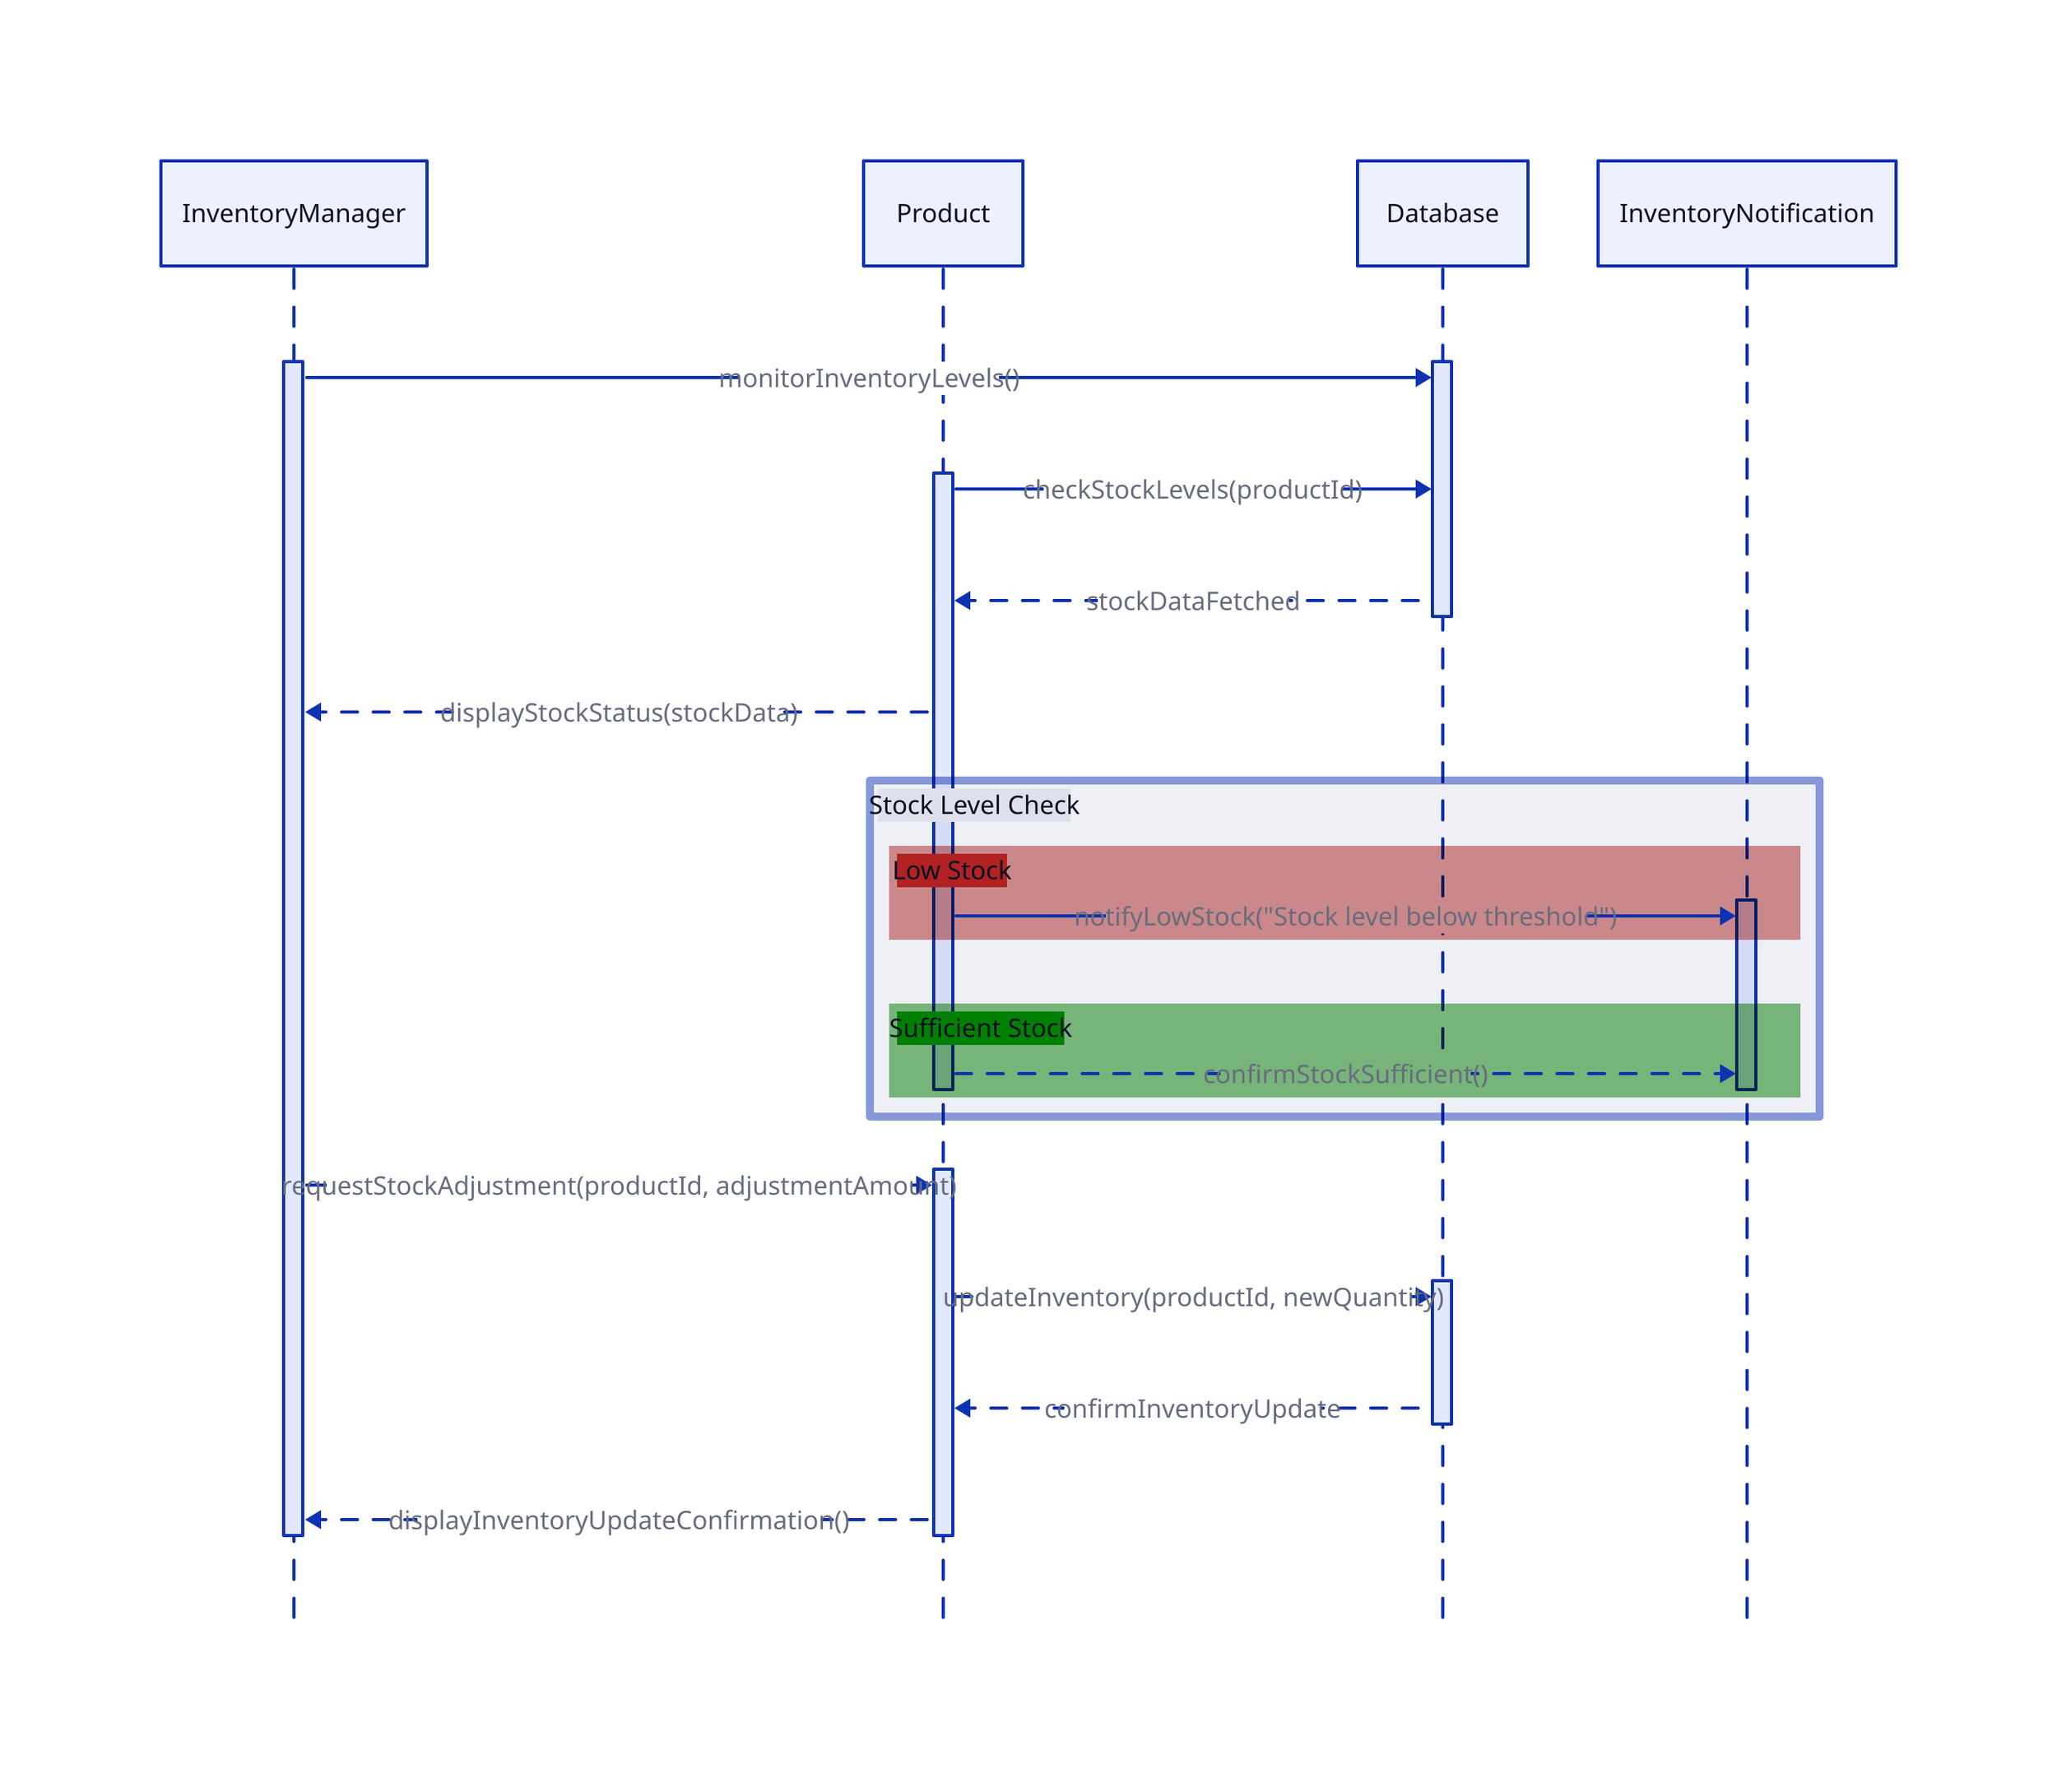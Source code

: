 shape: sequence_diagram

InventoryManager.t1: actor
Product.t1: actor
Database.t1: actor
InventoryNotification.t1: actor

InventoryManager.t1 -> Database.t1: monitorInventoryLevels()
Database.t1 <- Product.t1: checkStockLevels(productId) 
Product.t1 <- Database.t1: stockDataFetched {
  style.stroke-dash: 5
}
InventoryManager.t1 <- Product.t1: displayStockStatus(stockData) {
  style.stroke-dash: 5
}

alt label: "Stock Level Check" {
  style.stroke-width: 5

  if label: "Low Stock" {
    style.fill: firebrick
    Product.t1 -> InventoryNotification.t1: notifyLowStock("Stock level below threshold") 
  }
  else label: "Sufficient Stock" {
    style.fill: green
    InventoryNotification.t1 <- Product.t1: confirmStockSufficient() {
      style.stroke-dash: 5
    }
  }
}

InventoryManager.t1 -> Product.t2: requestStockAdjustment(productId, adjustmentAmount)
Product.t2 -> Database.t2: updateInventory(productId, newQuantity) {
  style.stroke-dash: 5
}
Product.t2 <- Database.t2: confirmInventoryUpdate {
  style.stroke-dash: 5
}
InventoryManager.t1 <- Product.t2: displayInventoryUpdateConfirmation() {
  style.stroke-dash: 5
}

